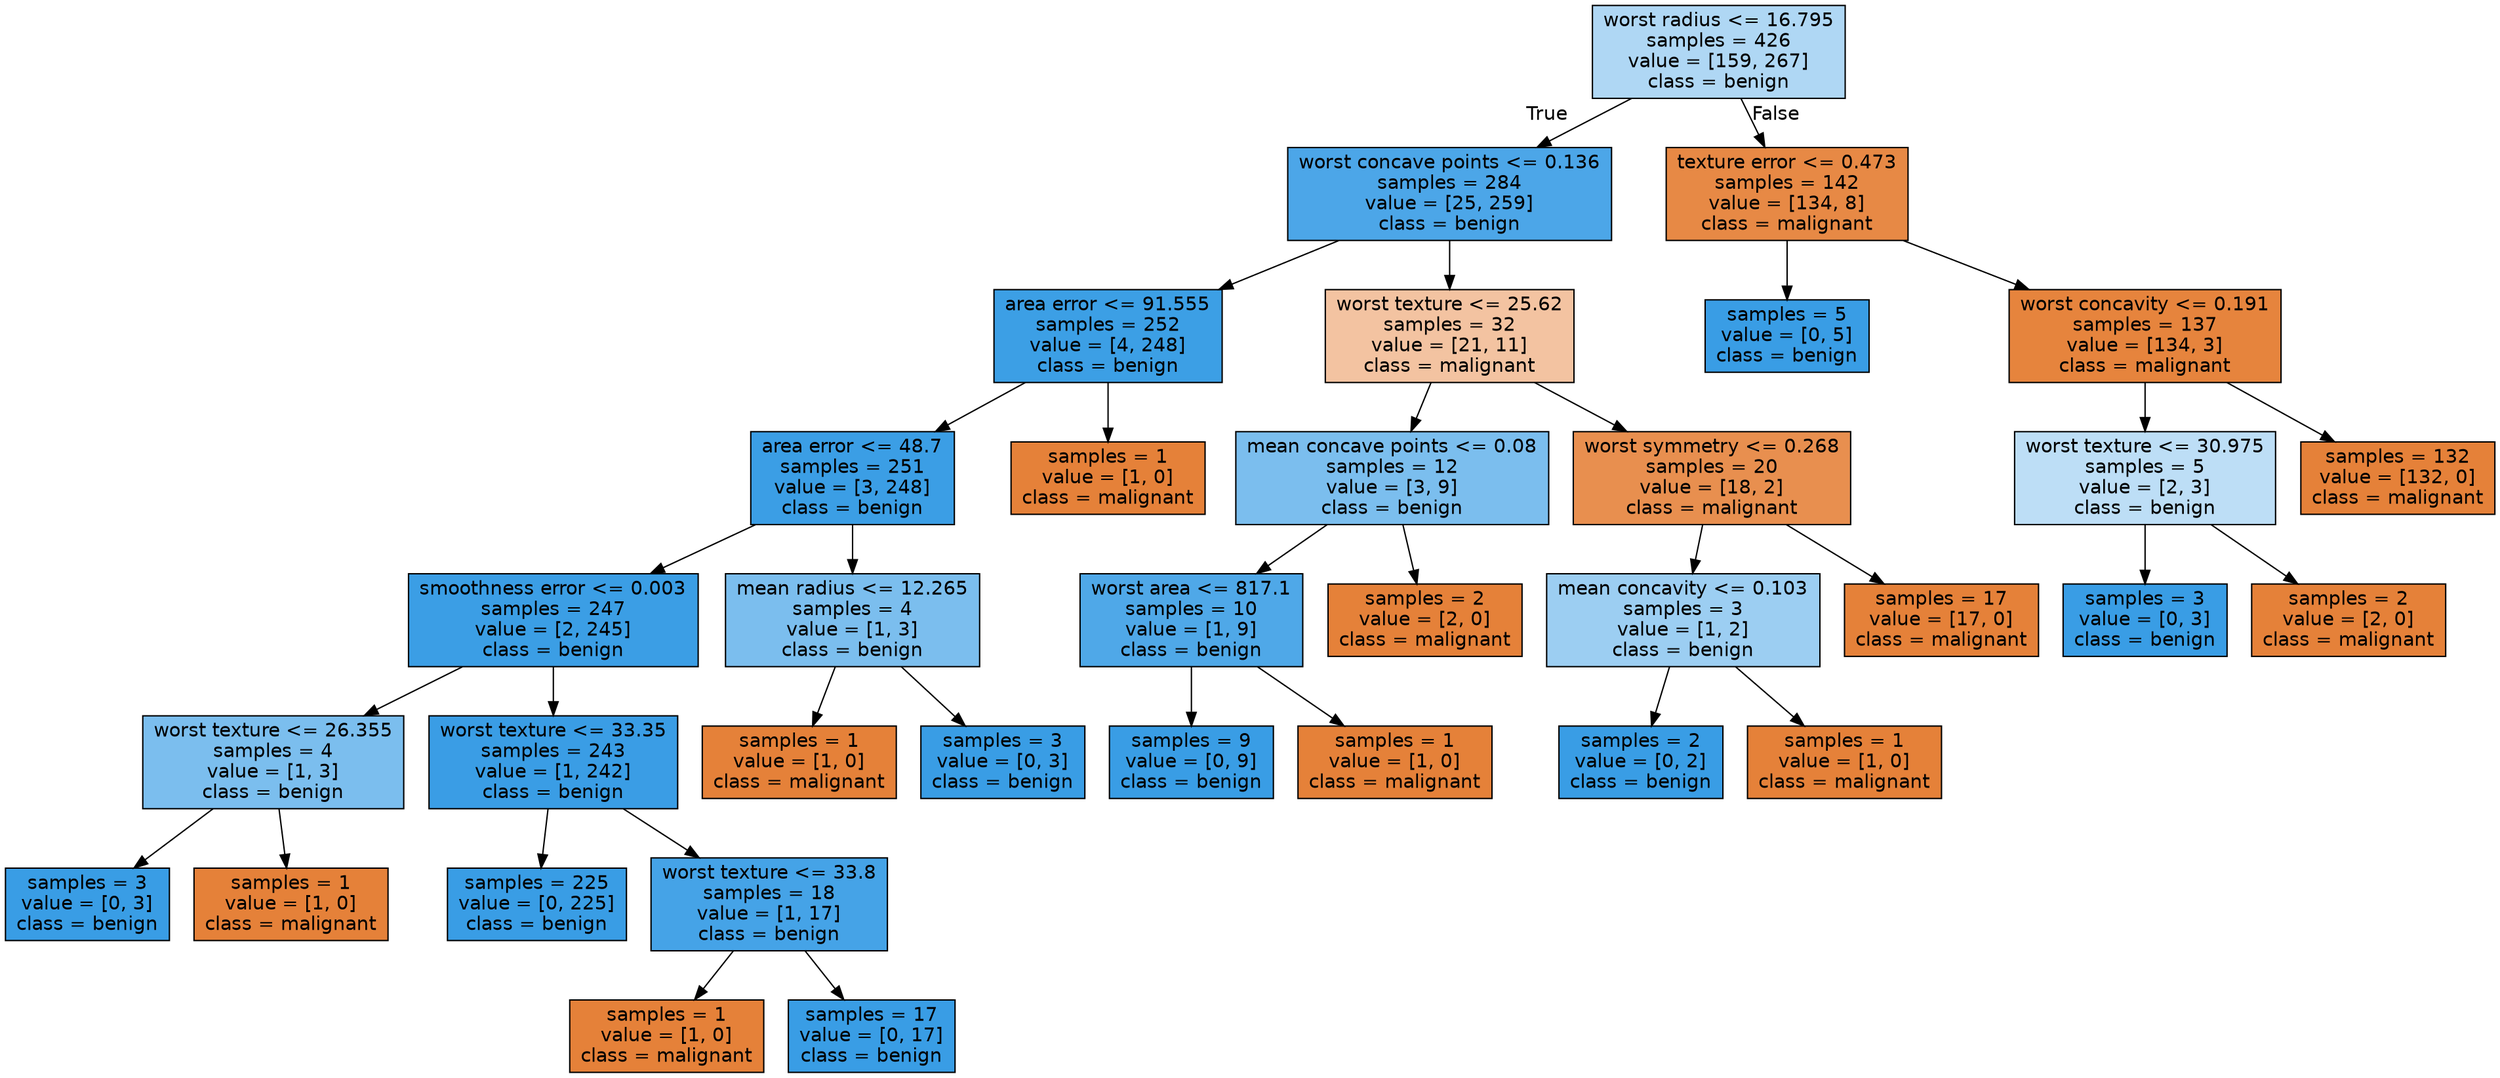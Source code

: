 digraph Tree {
node [shape=box, style="filled", color="black", fontname="helvetica"] ;
edge [fontname="helvetica"] ;
0 [label="worst radius <= 16.795\nsamples = 426\nvalue = [159, 267]\nclass = benign", fillcolor="#afd7f4"] ;
1 [label="worst concave points <= 0.136\nsamples = 284\nvalue = [25, 259]\nclass = benign", fillcolor="#4ca6e8"] ;
0 -> 1 [labeldistance=2.5, labelangle=45, headlabel="True"] ;
2 [label="area error <= 91.555\nsamples = 252\nvalue = [4, 248]\nclass = benign", fillcolor="#3c9fe5"] ;
1 -> 2 ;
3 [label="area error <= 48.7\nsamples = 251\nvalue = [3, 248]\nclass = benign", fillcolor="#3b9ee5"] ;
2 -> 3 ;
4 [label="smoothness error <= 0.003\nsamples = 247\nvalue = [2, 245]\nclass = benign", fillcolor="#3b9ee5"] ;
3 -> 4 ;
5 [label="worst texture <= 26.355\nsamples = 4\nvalue = [1, 3]\nclass = benign", fillcolor="#7bbeee"] ;
4 -> 5 ;
6 [label="samples = 3\nvalue = [0, 3]\nclass = benign", fillcolor="#399de5"] ;
5 -> 6 ;
7 [label="samples = 1\nvalue = [1, 0]\nclass = malignant", fillcolor="#e58139"] ;
5 -> 7 ;
8 [label="worst texture <= 33.35\nsamples = 243\nvalue = [1, 242]\nclass = benign", fillcolor="#3a9de5"] ;
4 -> 8 ;
9 [label="samples = 225\nvalue = [0, 225]\nclass = benign", fillcolor="#399de5"] ;
8 -> 9 ;
10 [label="worst texture <= 33.8\nsamples = 18\nvalue = [1, 17]\nclass = benign", fillcolor="#45a3e7"] ;
8 -> 10 ;
11 [label="samples = 1\nvalue = [1, 0]\nclass = malignant", fillcolor="#e58139"] ;
10 -> 11 ;
12 [label="samples = 17\nvalue = [0, 17]\nclass = benign", fillcolor="#399de5"] ;
10 -> 12 ;
13 [label="mean radius <= 12.265\nsamples = 4\nvalue = [1, 3]\nclass = benign", fillcolor="#7bbeee"] ;
3 -> 13 ;
14 [label="samples = 1\nvalue = [1, 0]\nclass = malignant", fillcolor="#e58139"] ;
13 -> 14 ;
15 [label="samples = 3\nvalue = [0, 3]\nclass = benign", fillcolor="#399de5"] ;
13 -> 15 ;
16 [label="samples = 1\nvalue = [1, 0]\nclass = malignant", fillcolor="#e58139"] ;
2 -> 16 ;
17 [label="worst texture <= 25.62\nsamples = 32\nvalue = [21, 11]\nclass = malignant", fillcolor="#f3c3a1"] ;
1 -> 17 ;
18 [label="mean concave points <= 0.08\nsamples = 12\nvalue = [3, 9]\nclass = benign", fillcolor="#7bbeee"] ;
17 -> 18 ;
19 [label="worst area <= 817.1\nsamples = 10\nvalue = [1, 9]\nclass = benign", fillcolor="#4fa8e8"] ;
18 -> 19 ;
20 [label="samples = 9\nvalue = [0, 9]\nclass = benign", fillcolor="#399de5"] ;
19 -> 20 ;
21 [label="samples = 1\nvalue = [1, 0]\nclass = malignant", fillcolor="#e58139"] ;
19 -> 21 ;
22 [label="samples = 2\nvalue = [2, 0]\nclass = malignant", fillcolor="#e58139"] ;
18 -> 22 ;
23 [label="worst symmetry <= 0.268\nsamples = 20\nvalue = [18, 2]\nclass = malignant", fillcolor="#e88f4f"] ;
17 -> 23 ;
24 [label="mean concavity <= 0.103\nsamples = 3\nvalue = [1, 2]\nclass = benign", fillcolor="#9ccef2"] ;
23 -> 24 ;
25 [label="samples = 2\nvalue = [0, 2]\nclass = benign", fillcolor="#399de5"] ;
24 -> 25 ;
26 [label="samples = 1\nvalue = [1, 0]\nclass = malignant", fillcolor="#e58139"] ;
24 -> 26 ;
27 [label="samples = 17\nvalue = [17, 0]\nclass = malignant", fillcolor="#e58139"] ;
23 -> 27 ;
28 [label="texture error <= 0.473\nsamples = 142\nvalue = [134, 8]\nclass = malignant", fillcolor="#e78945"] ;
0 -> 28 [labeldistance=2.5, labelangle=-45, headlabel="False"] ;
29 [label="samples = 5\nvalue = [0, 5]\nclass = benign", fillcolor="#399de5"] ;
28 -> 29 ;
30 [label="worst concavity <= 0.191\nsamples = 137\nvalue = [134, 3]\nclass = malignant", fillcolor="#e6843d"] ;
28 -> 30 ;
31 [label="worst texture <= 30.975\nsamples = 5\nvalue = [2, 3]\nclass = benign", fillcolor="#bddef6"] ;
30 -> 31 ;
32 [label="samples = 3\nvalue = [0, 3]\nclass = benign", fillcolor="#399de5"] ;
31 -> 32 ;
33 [label="samples = 2\nvalue = [2, 0]\nclass = malignant", fillcolor="#e58139"] ;
31 -> 33 ;
34 [label="samples = 132\nvalue = [132, 0]\nclass = malignant", fillcolor="#e58139"] ;
30 -> 34 ;
}